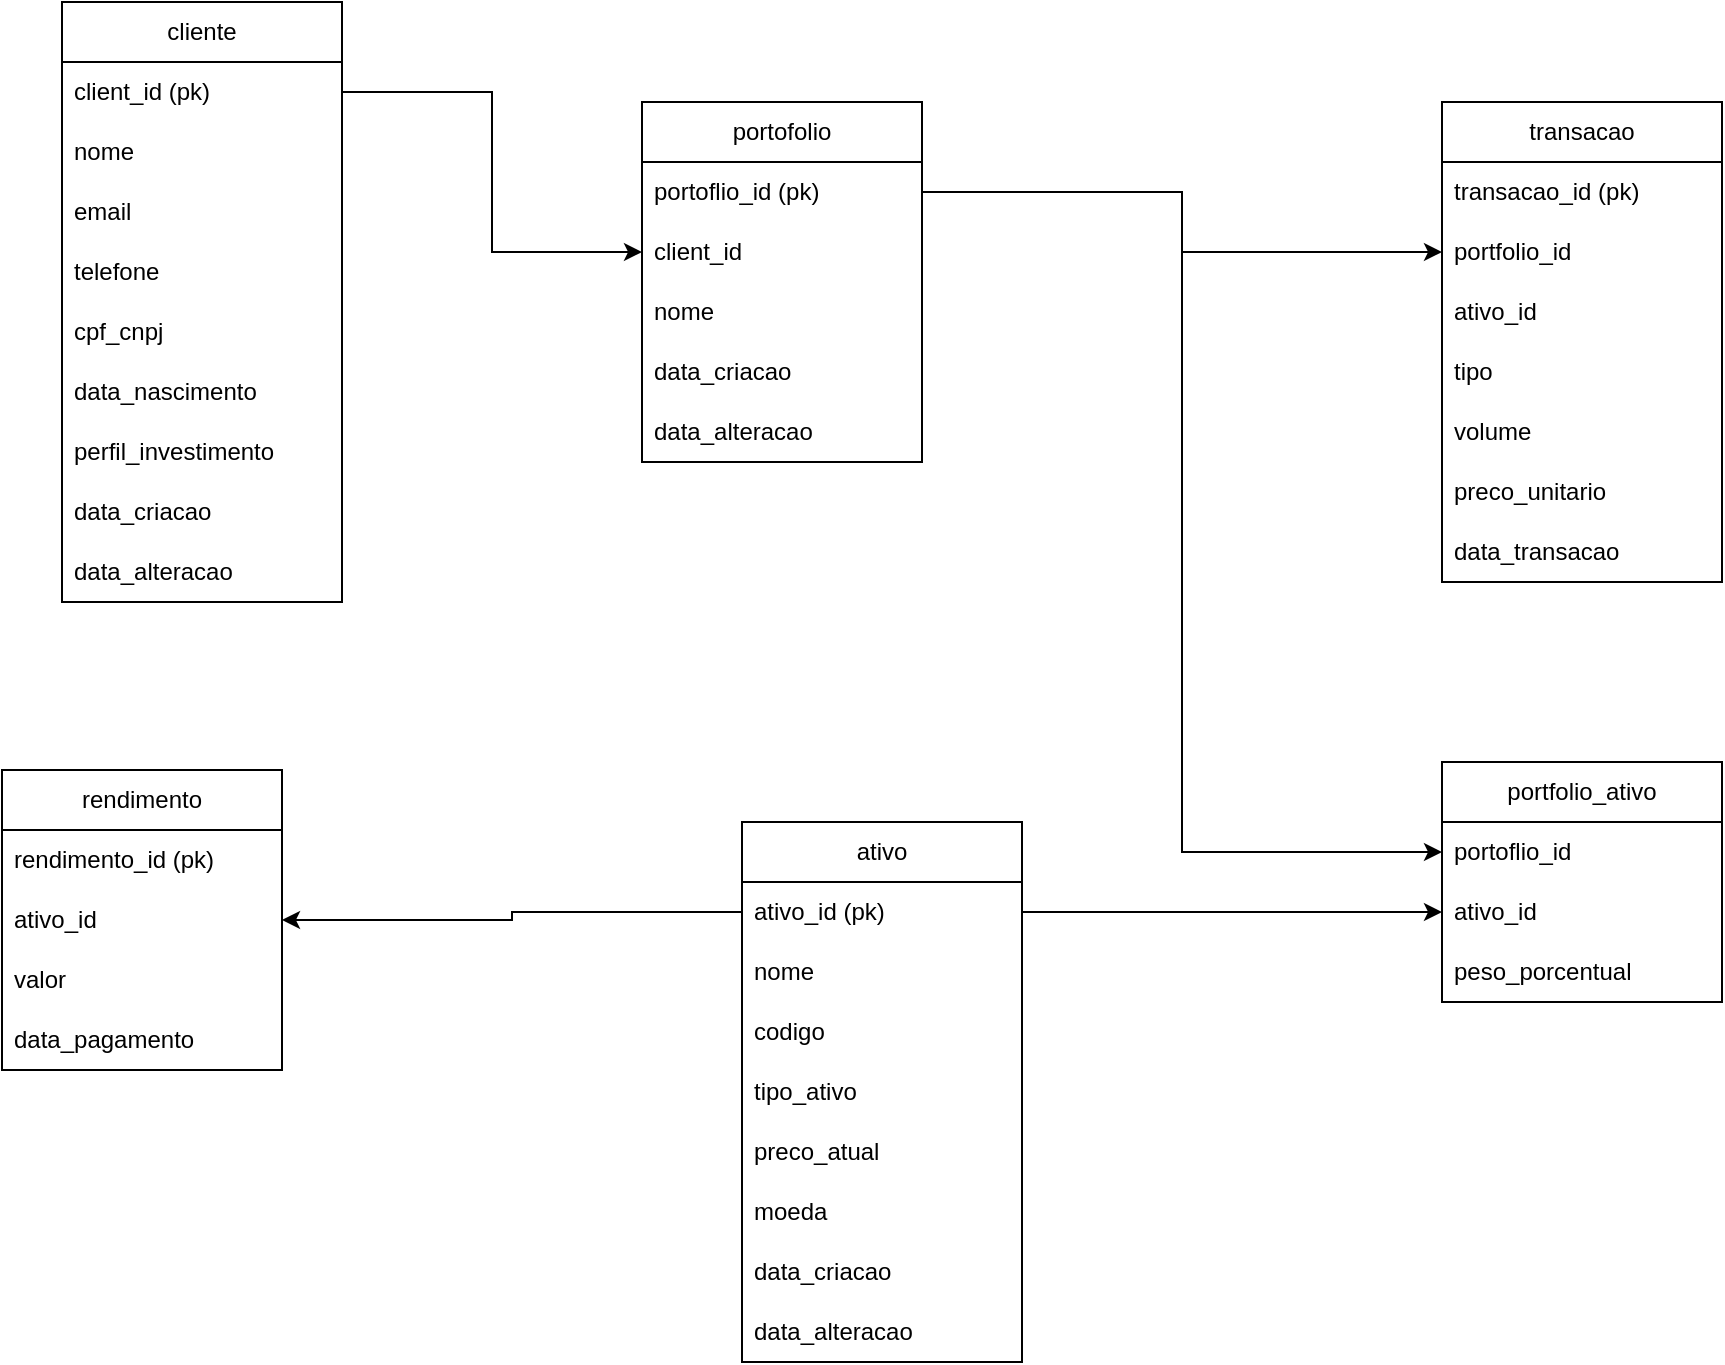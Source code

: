 <mxfile version="28.0.6" pages="4">
  <diagram name="Cenario 2" id="uk4uiT_LzMpk_ARk5PiJ">
    <mxGraphModel dx="2037" dy="1110" grid="1" gridSize="10" guides="1" tooltips="1" connect="1" arrows="1" fold="1" page="1" pageScale="1" pageWidth="1169" pageHeight="827" math="0" shadow="0">
      <root>
        <mxCell id="CbLyd1rWi4z5yvEcUxCL-0" />
        <mxCell id="CbLyd1rWi4z5yvEcUxCL-1" parent="CbLyd1rWi4z5yvEcUxCL-0" />
        <mxCell id="R6aP7fGyWdEv9-0RN7Mx-10" value="cliente" style="swimlane;fontStyle=0;childLayout=stackLayout;horizontal=1;startSize=30;horizontalStack=0;resizeParent=1;resizeParentMax=0;resizeLast=0;collapsible=1;marginBottom=0;whiteSpace=wrap;html=1;" parent="CbLyd1rWi4z5yvEcUxCL-1" vertex="1">
          <mxGeometry x="80" y="30" width="140" height="300" as="geometry">
            <mxRectangle x="170" y="230" width="90" height="30" as="alternateBounds" />
          </mxGeometry>
        </mxCell>
        <mxCell id="R6aP7fGyWdEv9-0RN7Mx-11" value="client_id (pk)" style="text;strokeColor=none;fillColor=none;align=left;verticalAlign=middle;spacingLeft=4;spacingRight=4;overflow=hidden;points=[[0,0.5],[1,0.5]];portConstraint=eastwest;rotatable=0;whiteSpace=wrap;html=1;" parent="R6aP7fGyWdEv9-0RN7Mx-10" vertex="1">
          <mxGeometry y="30" width="140" height="30" as="geometry" />
        </mxCell>
        <mxCell id="R6aP7fGyWdEv9-0RN7Mx-12" value="nome" style="text;strokeColor=none;fillColor=none;align=left;verticalAlign=middle;spacingLeft=4;spacingRight=4;overflow=hidden;points=[[0,0.5],[1,0.5]];portConstraint=eastwest;rotatable=0;whiteSpace=wrap;html=1;" parent="R6aP7fGyWdEv9-0RN7Mx-10" vertex="1">
          <mxGeometry y="60" width="140" height="30" as="geometry" />
        </mxCell>
        <mxCell id="R6aP7fGyWdEv9-0RN7Mx-16" value="email" style="text;strokeColor=none;fillColor=none;align=left;verticalAlign=middle;spacingLeft=4;spacingRight=4;overflow=hidden;points=[[0,0.5],[1,0.5]];portConstraint=eastwest;rotatable=0;whiteSpace=wrap;html=1;" parent="R6aP7fGyWdEv9-0RN7Mx-10" vertex="1">
          <mxGeometry y="90" width="140" height="30" as="geometry" />
        </mxCell>
        <mxCell id="R6aP7fGyWdEv9-0RN7Mx-17" value="telefone" style="text;strokeColor=none;fillColor=none;align=left;verticalAlign=middle;spacingLeft=4;spacingRight=4;overflow=hidden;points=[[0,0.5],[1,0.5]];portConstraint=eastwest;rotatable=0;whiteSpace=wrap;html=1;" parent="R6aP7fGyWdEv9-0RN7Mx-10" vertex="1">
          <mxGeometry y="120" width="140" height="30" as="geometry" />
        </mxCell>
        <mxCell id="R6aP7fGyWdEv9-0RN7Mx-58" value="cpf_cnpj" style="text;strokeColor=none;fillColor=none;align=left;verticalAlign=middle;spacingLeft=4;spacingRight=4;overflow=hidden;points=[[0,0.5],[1,0.5]];portConstraint=eastwest;rotatable=0;whiteSpace=wrap;html=1;" parent="R6aP7fGyWdEv9-0RN7Mx-10" vertex="1">
          <mxGeometry y="150" width="140" height="30" as="geometry" />
        </mxCell>
        <mxCell id="Xie5Np_hgtSFlqNsRouF-0" value="data_nascimento" style="text;strokeColor=none;fillColor=none;align=left;verticalAlign=middle;spacingLeft=4;spacingRight=4;overflow=hidden;points=[[0,0.5],[1,0.5]];portConstraint=eastwest;rotatable=0;whiteSpace=wrap;html=1;" vertex="1" parent="R6aP7fGyWdEv9-0RN7Mx-10">
          <mxGeometry y="180" width="140" height="30" as="geometry" />
        </mxCell>
        <mxCell id="Xie5Np_hgtSFlqNsRouF-1" value="perfil_investimento" style="text;strokeColor=none;fillColor=none;align=left;verticalAlign=middle;spacingLeft=4;spacingRight=4;overflow=hidden;points=[[0,0.5],[1,0.5]];portConstraint=eastwest;rotatable=0;whiteSpace=wrap;html=1;" vertex="1" parent="R6aP7fGyWdEv9-0RN7Mx-10">
          <mxGeometry y="210" width="140" height="30" as="geometry" />
        </mxCell>
        <mxCell id="R6aP7fGyWdEv9-0RN7Mx-13" value="data_criacao" style="text;strokeColor=none;fillColor=none;align=left;verticalAlign=middle;spacingLeft=4;spacingRight=4;overflow=hidden;points=[[0,0.5],[1,0.5]];portConstraint=eastwest;rotatable=0;whiteSpace=wrap;html=1;" parent="R6aP7fGyWdEv9-0RN7Mx-10" vertex="1">
          <mxGeometry y="240" width="140" height="30" as="geometry" />
        </mxCell>
        <mxCell id="R6aP7fGyWdEv9-0RN7Mx-59" value="data_alteracao" style="text;strokeColor=none;fillColor=none;align=left;verticalAlign=middle;spacingLeft=4;spacingRight=4;overflow=hidden;points=[[0,0.5],[1,0.5]];portConstraint=eastwest;rotatable=0;whiteSpace=wrap;html=1;" parent="R6aP7fGyWdEv9-0RN7Mx-10" vertex="1">
          <mxGeometry y="270" width="140" height="30" as="geometry" />
        </mxCell>
        <mxCell id="R6aP7fGyWdEv9-0RN7Mx-27" value="ativo" style="swimlane;fontStyle=0;childLayout=stackLayout;horizontal=1;startSize=30;horizontalStack=0;resizeParent=1;resizeParentMax=0;resizeLast=0;collapsible=1;marginBottom=0;whiteSpace=wrap;html=1;" parent="CbLyd1rWi4z5yvEcUxCL-1" vertex="1">
          <mxGeometry x="420" y="440" width="140" height="270" as="geometry">
            <mxRectangle x="170" y="230" width="90" height="30" as="alternateBounds" />
          </mxGeometry>
        </mxCell>
        <mxCell id="R6aP7fGyWdEv9-0RN7Mx-28" value="ativo_id (pk)" style="text;strokeColor=none;fillColor=none;align=left;verticalAlign=middle;spacingLeft=4;spacingRight=4;overflow=hidden;points=[[0,0.5],[1,0.5]];portConstraint=eastwest;rotatable=0;whiteSpace=wrap;html=1;" parent="R6aP7fGyWdEv9-0RN7Mx-27" vertex="1">
          <mxGeometry y="30" width="140" height="30" as="geometry" />
        </mxCell>
        <mxCell id="R6aP7fGyWdEv9-0RN7Mx-29" value="nome" style="text;strokeColor=none;fillColor=none;align=left;verticalAlign=middle;spacingLeft=4;spacingRight=4;overflow=hidden;points=[[0,0.5],[1,0.5]];portConstraint=eastwest;rotatable=0;whiteSpace=wrap;html=1;" parent="R6aP7fGyWdEv9-0RN7Mx-27" vertex="1">
          <mxGeometry y="60" width="140" height="30" as="geometry" />
        </mxCell>
        <mxCell id="Xie5Np_hgtSFlqNsRouF-2" value="codigo" style="text;strokeColor=none;fillColor=none;align=left;verticalAlign=middle;spacingLeft=4;spacingRight=4;overflow=hidden;points=[[0,0.5],[1,0.5]];portConstraint=eastwest;rotatable=0;whiteSpace=wrap;html=1;" vertex="1" parent="R6aP7fGyWdEv9-0RN7Mx-27">
          <mxGeometry y="90" width="140" height="30" as="geometry" />
        </mxCell>
        <mxCell id="R6aP7fGyWdEv9-0RN7Mx-30" value="tipo_ativo" style="text;strokeColor=none;fillColor=none;align=left;verticalAlign=middle;spacingLeft=4;spacingRight=4;overflow=hidden;points=[[0,0.5],[1,0.5]];portConstraint=eastwest;rotatable=0;whiteSpace=wrap;html=1;" parent="R6aP7fGyWdEv9-0RN7Mx-27" vertex="1">
          <mxGeometry y="120" width="140" height="30" as="geometry" />
        </mxCell>
        <mxCell id="R6aP7fGyWdEv9-0RN7Mx-31" value="preco_atual" style="text;strokeColor=none;fillColor=none;align=left;verticalAlign=middle;spacingLeft=4;spacingRight=4;overflow=hidden;points=[[0,0.5],[1,0.5]];portConstraint=eastwest;rotatable=0;whiteSpace=wrap;html=1;" parent="R6aP7fGyWdEv9-0RN7Mx-27" vertex="1">
          <mxGeometry y="150" width="140" height="30" as="geometry" />
        </mxCell>
        <mxCell id="Xie5Np_hgtSFlqNsRouF-3" value="moeda" style="text;strokeColor=none;fillColor=none;align=left;verticalAlign=middle;spacingLeft=4;spacingRight=4;overflow=hidden;points=[[0,0.5],[1,0.5]];portConstraint=eastwest;rotatable=0;whiteSpace=wrap;html=1;" vertex="1" parent="R6aP7fGyWdEv9-0RN7Mx-27">
          <mxGeometry y="180" width="140" height="30" as="geometry" />
        </mxCell>
        <mxCell id="R6aP7fGyWdEv9-0RN7Mx-60" value="data_criacao" style="text;strokeColor=none;fillColor=none;align=left;verticalAlign=middle;spacingLeft=4;spacingRight=4;overflow=hidden;points=[[0,0.5],[1,0.5]];portConstraint=eastwest;rotatable=0;whiteSpace=wrap;html=1;" parent="R6aP7fGyWdEv9-0RN7Mx-27" vertex="1">
          <mxGeometry y="210" width="140" height="30" as="geometry" />
        </mxCell>
        <mxCell id="R6aP7fGyWdEv9-0RN7Mx-61" value="data_alteracao" style="text;strokeColor=none;fillColor=none;align=left;verticalAlign=middle;spacingLeft=4;spacingRight=4;overflow=hidden;points=[[0,0.5],[1,0.5]];portConstraint=eastwest;rotatable=0;whiteSpace=wrap;html=1;" parent="R6aP7fGyWdEv9-0RN7Mx-27" vertex="1">
          <mxGeometry y="240" width="140" height="30" as="geometry" />
        </mxCell>
        <mxCell id="R6aP7fGyWdEv9-0RN7Mx-45" value="rendimento" style="swimlane;fontStyle=0;childLayout=stackLayout;horizontal=1;startSize=30;horizontalStack=0;resizeParent=1;resizeParentMax=0;resizeLast=0;collapsible=1;marginBottom=0;whiteSpace=wrap;html=1;" parent="CbLyd1rWi4z5yvEcUxCL-1" vertex="1">
          <mxGeometry x="50" y="414" width="140" height="150" as="geometry">
            <mxRectangle x="170" y="230" width="90" height="30" as="alternateBounds" />
          </mxGeometry>
        </mxCell>
        <mxCell id="R6aP7fGyWdEv9-0RN7Mx-46" value="rendimento_id (pk)" style="text;strokeColor=none;fillColor=none;align=left;verticalAlign=middle;spacingLeft=4;spacingRight=4;overflow=hidden;points=[[0,0.5],[1,0.5]];portConstraint=eastwest;rotatable=0;whiteSpace=wrap;html=1;" parent="R6aP7fGyWdEv9-0RN7Mx-45" vertex="1">
          <mxGeometry y="30" width="140" height="30" as="geometry" />
        </mxCell>
        <mxCell id="R6aP7fGyWdEv9-0RN7Mx-47" value="ativo_id" style="text;strokeColor=none;fillColor=none;align=left;verticalAlign=middle;spacingLeft=4;spacingRight=4;overflow=hidden;points=[[0,0.5],[1,0.5]];portConstraint=eastwest;rotatable=0;whiteSpace=wrap;html=1;" parent="R6aP7fGyWdEv9-0RN7Mx-45" vertex="1">
          <mxGeometry y="60" width="140" height="30" as="geometry" />
        </mxCell>
        <mxCell id="R6aP7fGyWdEv9-0RN7Mx-48" value="valor" style="text;strokeColor=none;fillColor=none;align=left;verticalAlign=middle;spacingLeft=4;spacingRight=4;overflow=hidden;points=[[0,0.5],[1,0.5]];portConstraint=eastwest;rotatable=0;whiteSpace=wrap;html=1;" parent="R6aP7fGyWdEv9-0RN7Mx-45" vertex="1">
          <mxGeometry y="90" width="140" height="30" as="geometry" />
        </mxCell>
        <mxCell id="R6aP7fGyWdEv9-0RN7Mx-65" value="data_pagamento" style="text;strokeColor=none;fillColor=none;align=left;verticalAlign=middle;spacingLeft=4;spacingRight=4;overflow=hidden;points=[[0,0.5],[1,0.5]];portConstraint=eastwest;rotatable=0;whiteSpace=wrap;html=1;" parent="R6aP7fGyWdEv9-0RN7Mx-45" vertex="1">
          <mxGeometry y="120" width="140" height="30" as="geometry" />
        </mxCell>
        <mxCell id="R6aP7fGyWdEv9-0RN7Mx-66" value="portofolio" style="swimlane;fontStyle=0;childLayout=stackLayout;horizontal=1;startSize=30;horizontalStack=0;resizeParent=1;resizeParentMax=0;resizeLast=0;collapsible=1;marginBottom=0;whiteSpace=wrap;html=1;" parent="CbLyd1rWi4z5yvEcUxCL-1" vertex="1">
          <mxGeometry x="370" y="80" width="140" height="180" as="geometry">
            <mxRectangle x="170" y="230" width="90" height="30" as="alternateBounds" />
          </mxGeometry>
        </mxCell>
        <mxCell id="R6aP7fGyWdEv9-0RN7Mx-67" value="portoflio_id (pk)" style="text;strokeColor=none;fillColor=none;align=left;verticalAlign=middle;spacingLeft=4;spacingRight=4;overflow=hidden;points=[[0,0.5],[1,0.5]];portConstraint=eastwest;rotatable=0;whiteSpace=wrap;html=1;" parent="R6aP7fGyWdEv9-0RN7Mx-66" vertex="1">
          <mxGeometry y="30" width="140" height="30" as="geometry" />
        </mxCell>
        <mxCell id="R6aP7fGyWdEv9-0RN7Mx-68" value="client_id" style="text;strokeColor=none;fillColor=none;align=left;verticalAlign=middle;spacingLeft=4;spacingRight=4;overflow=hidden;points=[[0,0.5],[1,0.5]];portConstraint=eastwest;rotatable=0;whiteSpace=wrap;html=1;" parent="R6aP7fGyWdEv9-0RN7Mx-66" vertex="1">
          <mxGeometry y="60" width="140" height="30" as="geometry" />
        </mxCell>
        <mxCell id="R6aP7fGyWdEv9-0RN7Mx-69" value="nome" style="text;strokeColor=none;fillColor=none;align=left;verticalAlign=middle;spacingLeft=4;spacingRight=4;overflow=hidden;points=[[0,0.5],[1,0.5]];portConstraint=eastwest;rotatable=0;whiteSpace=wrap;html=1;" parent="R6aP7fGyWdEv9-0RN7Mx-66" vertex="1">
          <mxGeometry y="90" width="140" height="30" as="geometry" />
        </mxCell>
        <mxCell id="R6aP7fGyWdEv9-0RN7Mx-71" value="data_criacao" style="text;strokeColor=none;fillColor=none;align=left;verticalAlign=middle;spacingLeft=4;spacingRight=4;overflow=hidden;points=[[0,0.5],[1,0.5]];portConstraint=eastwest;rotatable=0;whiteSpace=wrap;html=1;" parent="R6aP7fGyWdEv9-0RN7Mx-66" vertex="1">
          <mxGeometry y="120" width="140" height="30" as="geometry" />
        </mxCell>
        <mxCell id="Xie5Np_hgtSFlqNsRouF-4" value="data_alteracao" style="text;strokeColor=none;fillColor=none;align=left;verticalAlign=middle;spacingLeft=4;spacingRight=4;overflow=hidden;points=[[0,0.5],[1,0.5]];portConstraint=eastwest;rotatable=0;whiteSpace=wrap;html=1;" vertex="1" parent="R6aP7fGyWdEv9-0RN7Mx-66">
          <mxGeometry y="150" width="140" height="30" as="geometry" />
        </mxCell>
        <mxCell id="Xie5Np_hgtSFlqNsRouF-5" style="edgeStyle=orthogonalEdgeStyle;rounded=0;orthogonalLoop=1;jettySize=auto;html=1;entryX=0;entryY=0.5;entryDx=0;entryDy=0;" edge="1" parent="CbLyd1rWi4z5yvEcUxCL-1" source="R6aP7fGyWdEv9-0RN7Mx-11" target="R6aP7fGyWdEv9-0RN7Mx-68">
          <mxGeometry relative="1" as="geometry" />
        </mxCell>
        <mxCell id="Xie5Np_hgtSFlqNsRouF-8" value="transacao" style="swimlane;fontStyle=0;childLayout=stackLayout;horizontal=1;startSize=30;horizontalStack=0;resizeParent=1;resizeParentMax=0;resizeLast=0;collapsible=1;marginBottom=0;whiteSpace=wrap;html=1;" vertex="1" parent="CbLyd1rWi4z5yvEcUxCL-1">
          <mxGeometry x="770" y="80" width="140" height="240" as="geometry">
            <mxRectangle x="170" y="230" width="90" height="30" as="alternateBounds" />
          </mxGeometry>
        </mxCell>
        <mxCell id="Xie5Np_hgtSFlqNsRouF-9" value="transacao_id (pk)" style="text;strokeColor=none;fillColor=none;align=left;verticalAlign=middle;spacingLeft=4;spacingRight=4;overflow=hidden;points=[[0,0.5],[1,0.5]];portConstraint=eastwest;rotatable=0;whiteSpace=wrap;html=1;" vertex="1" parent="Xie5Np_hgtSFlqNsRouF-8">
          <mxGeometry y="30" width="140" height="30" as="geometry" />
        </mxCell>
        <mxCell id="Xie5Np_hgtSFlqNsRouF-10" value="portfolio_id" style="text;strokeColor=none;fillColor=none;align=left;verticalAlign=middle;spacingLeft=4;spacingRight=4;overflow=hidden;points=[[0,0.5],[1,0.5]];portConstraint=eastwest;rotatable=0;whiteSpace=wrap;html=1;" vertex="1" parent="Xie5Np_hgtSFlqNsRouF-8">
          <mxGeometry y="60" width="140" height="30" as="geometry" />
        </mxCell>
        <mxCell id="Xie5Np_hgtSFlqNsRouF-11" value="ativo_id" style="text;strokeColor=none;fillColor=none;align=left;verticalAlign=middle;spacingLeft=4;spacingRight=4;overflow=hidden;points=[[0,0.5],[1,0.5]];portConstraint=eastwest;rotatable=0;whiteSpace=wrap;html=1;" vertex="1" parent="Xie5Np_hgtSFlqNsRouF-8">
          <mxGeometry y="90" width="140" height="30" as="geometry" />
        </mxCell>
        <mxCell id="Xie5Np_hgtSFlqNsRouF-16" value="tipo" style="text;strokeColor=none;fillColor=none;align=left;verticalAlign=middle;spacingLeft=4;spacingRight=4;overflow=hidden;points=[[0,0.5],[1,0.5]];portConstraint=eastwest;rotatable=0;whiteSpace=wrap;html=1;" vertex="1" parent="Xie5Np_hgtSFlqNsRouF-8">
          <mxGeometry y="120" width="140" height="30" as="geometry" />
        </mxCell>
        <mxCell id="Xie5Np_hgtSFlqNsRouF-17" value="volume" style="text;strokeColor=none;fillColor=none;align=left;verticalAlign=middle;spacingLeft=4;spacingRight=4;overflow=hidden;points=[[0,0.5],[1,0.5]];portConstraint=eastwest;rotatable=0;whiteSpace=wrap;html=1;" vertex="1" parent="Xie5Np_hgtSFlqNsRouF-8">
          <mxGeometry y="150" width="140" height="30" as="geometry" />
        </mxCell>
        <mxCell id="Xie5Np_hgtSFlqNsRouF-12" value="preco_unitario" style="text;strokeColor=none;fillColor=none;align=left;verticalAlign=middle;spacingLeft=4;spacingRight=4;overflow=hidden;points=[[0,0.5],[1,0.5]];portConstraint=eastwest;rotatable=0;whiteSpace=wrap;html=1;" vertex="1" parent="Xie5Np_hgtSFlqNsRouF-8">
          <mxGeometry y="180" width="140" height="30" as="geometry" />
        </mxCell>
        <mxCell id="Xie5Np_hgtSFlqNsRouF-18" value="data_transacao" style="text;strokeColor=none;fillColor=none;align=left;verticalAlign=middle;spacingLeft=4;spacingRight=4;overflow=hidden;points=[[0,0.5],[1,0.5]];portConstraint=eastwest;rotatable=0;whiteSpace=wrap;html=1;" vertex="1" parent="Xie5Np_hgtSFlqNsRouF-8">
          <mxGeometry y="210" width="140" height="30" as="geometry" />
        </mxCell>
        <mxCell id="Xie5Np_hgtSFlqNsRouF-15" style="edgeStyle=orthogonalEdgeStyle;rounded=0;orthogonalLoop=1;jettySize=auto;html=1;entryX=1;entryY=0.5;entryDx=0;entryDy=0;" edge="1" parent="CbLyd1rWi4z5yvEcUxCL-1" source="R6aP7fGyWdEv9-0RN7Mx-28" target="R6aP7fGyWdEv9-0RN7Mx-47">
          <mxGeometry relative="1" as="geometry" />
        </mxCell>
        <mxCell id="Xie5Np_hgtSFlqNsRouF-19" value="portfolio_ativo" style="swimlane;fontStyle=0;childLayout=stackLayout;horizontal=1;startSize=30;horizontalStack=0;resizeParent=1;resizeParentMax=0;resizeLast=0;collapsible=1;marginBottom=0;whiteSpace=wrap;html=1;" vertex="1" parent="CbLyd1rWi4z5yvEcUxCL-1">
          <mxGeometry x="770" y="410" width="140" height="120" as="geometry">
            <mxRectangle x="170" y="230" width="90" height="30" as="alternateBounds" />
          </mxGeometry>
        </mxCell>
        <mxCell id="Xie5Np_hgtSFlqNsRouF-20" value="portoflio_id" style="text;strokeColor=none;fillColor=none;align=left;verticalAlign=middle;spacingLeft=4;spacingRight=4;overflow=hidden;points=[[0,0.5],[1,0.5]];portConstraint=eastwest;rotatable=0;whiteSpace=wrap;html=1;" vertex="1" parent="Xie5Np_hgtSFlqNsRouF-19">
          <mxGeometry y="30" width="140" height="30" as="geometry" />
        </mxCell>
        <mxCell id="Xie5Np_hgtSFlqNsRouF-21" value="ativo_id" style="text;strokeColor=none;fillColor=none;align=left;verticalAlign=middle;spacingLeft=4;spacingRight=4;overflow=hidden;points=[[0,0.5],[1,0.5]];portConstraint=eastwest;rotatable=0;whiteSpace=wrap;html=1;" vertex="1" parent="Xie5Np_hgtSFlqNsRouF-19">
          <mxGeometry y="60" width="140" height="30" as="geometry" />
        </mxCell>
        <mxCell id="Xie5Np_hgtSFlqNsRouF-22" value="peso_porcentual" style="text;strokeColor=none;fillColor=none;align=left;verticalAlign=middle;spacingLeft=4;spacingRight=4;overflow=hidden;points=[[0,0.5],[1,0.5]];portConstraint=eastwest;rotatable=0;whiteSpace=wrap;html=1;" vertex="1" parent="Xie5Np_hgtSFlqNsRouF-19">
          <mxGeometry y="90" width="140" height="30" as="geometry" />
        </mxCell>
        <mxCell id="Xie5Np_hgtSFlqNsRouF-25" style="edgeStyle=orthogonalEdgeStyle;rounded=0;orthogonalLoop=1;jettySize=auto;html=1;" edge="1" parent="CbLyd1rWi4z5yvEcUxCL-1" source="R6aP7fGyWdEv9-0RN7Mx-67" target="Xie5Np_hgtSFlqNsRouF-10">
          <mxGeometry relative="1" as="geometry" />
        </mxCell>
        <mxCell id="Xie5Np_hgtSFlqNsRouF-26" style="edgeStyle=orthogonalEdgeStyle;rounded=0;orthogonalLoop=1;jettySize=auto;html=1;entryX=0;entryY=0.5;entryDx=0;entryDy=0;" edge="1" parent="CbLyd1rWi4z5yvEcUxCL-1" source="R6aP7fGyWdEv9-0RN7Mx-67" target="Xie5Np_hgtSFlqNsRouF-20">
          <mxGeometry relative="1" as="geometry" />
        </mxCell>
        <mxCell id="Xie5Np_hgtSFlqNsRouF-28" style="edgeStyle=orthogonalEdgeStyle;rounded=0;orthogonalLoop=1;jettySize=auto;html=1;entryX=0;entryY=0.5;entryDx=0;entryDy=0;" edge="1" parent="CbLyd1rWi4z5yvEcUxCL-1" source="R6aP7fGyWdEv9-0RN7Mx-28" target="Xie5Np_hgtSFlqNsRouF-21">
          <mxGeometry relative="1" as="geometry" />
        </mxCell>
      </root>
    </mxGraphModel>
  </diagram>
  <diagram name="Cenario 3" id="fU1dMyKlU-1e834-uAyG">
    <mxGraphModel dx="1426" dy="777" grid="1" gridSize="10" guides="1" tooltips="1" connect="1" arrows="1" fold="1" page="1" pageScale="1" pageWidth="1169" pageHeight="827" math="0" shadow="0">
      <root>
        <mxCell id="sUtl3VvWh84pC0xw89lq-0" />
        <mxCell id="sUtl3VvWh84pC0xw89lq-1" parent="sUtl3VvWh84pC0xw89lq-0" />
        <mxCell id="sUtl3VvWh84pC0xw89lq-2" value="dim_produtos" style="swimlane;fontStyle=0;childLayout=stackLayout;horizontal=1;startSize=30;horizontalStack=0;resizeParent=1;resizeParentMax=0;resizeLast=0;collapsible=1;marginBottom=0;whiteSpace=wrap;html=1;" vertex="1" parent="sUtl3VvWh84pC0xw89lq-1">
          <mxGeometry x="80" y="30" width="140" height="240" as="geometry">
            <mxRectangle x="170" y="230" width="90" height="30" as="alternateBounds" />
          </mxGeometry>
        </mxCell>
        <mxCell id="sUtl3VvWh84pC0xw89lq-3" value="id_produto (pk)" style="text;strokeColor=none;fillColor=none;align=left;verticalAlign=middle;spacingLeft=4;spacingRight=4;overflow=hidden;points=[[0,0.5],[1,0.5]];portConstraint=eastwest;rotatable=0;whiteSpace=wrap;html=1;" vertex="1" parent="sUtl3VvWh84pC0xw89lq-2">
          <mxGeometry y="30" width="140" height="30" as="geometry" />
        </mxCell>
        <mxCell id="sUtl3VvWh84pC0xw89lq-4" value="nome" style="text;strokeColor=none;fillColor=none;align=left;verticalAlign=middle;spacingLeft=4;spacingRight=4;overflow=hidden;points=[[0,0.5],[1,0.5]];portConstraint=eastwest;rotatable=0;whiteSpace=wrap;html=1;" vertex="1" parent="sUtl3VvWh84pC0xw89lq-2">
          <mxGeometry y="60" width="140" height="30" as="geometry" />
        </mxCell>
        <mxCell id="sUtl3VvWh84pC0xw89lq-5" value="categoria" style="text;strokeColor=none;fillColor=none;align=left;verticalAlign=middle;spacingLeft=4;spacingRight=4;overflow=hidden;points=[[0,0.5],[1,0.5]];portConstraint=eastwest;rotatable=0;whiteSpace=wrap;html=1;" vertex="1" parent="sUtl3VvWh84pC0xw89lq-2">
          <mxGeometry y="90" width="140" height="30" as="geometry" />
        </mxCell>
        <mxCell id="sUtl3VvWh84pC0xw89lq-6" value="preco_unitario" style="text;strokeColor=none;fillColor=none;align=left;verticalAlign=middle;spacingLeft=4;spacingRight=4;overflow=hidden;points=[[0,0.5],[1,0.5]];portConstraint=eastwest;rotatable=0;whiteSpace=wrap;html=1;" vertex="1" parent="sUtl3VvWh84pC0xw89lq-2">
          <mxGeometry y="120" width="140" height="30" as="geometry" />
        </mxCell>
        <mxCell id="sUtl3VvWh84pC0xw89lq-7" value="estoque" style="text;strokeColor=none;fillColor=none;align=left;verticalAlign=middle;spacingLeft=4;spacingRight=4;overflow=hidden;points=[[0,0.5],[1,0.5]];portConstraint=eastwest;rotatable=0;whiteSpace=wrap;html=1;" vertex="1" parent="sUtl3VvWh84pC0xw89lq-2">
          <mxGeometry y="150" width="140" height="30" as="geometry" />
        </mxCell>
        <mxCell id="sUtl3VvWh84pC0xw89lq-8" value="data_criacao" style="text;strokeColor=none;fillColor=none;align=left;verticalAlign=middle;spacingLeft=4;spacingRight=4;overflow=hidden;points=[[0,0.5],[1,0.5]];portConstraint=eastwest;rotatable=0;whiteSpace=wrap;html=1;" vertex="1" parent="sUtl3VvWh84pC0xw89lq-2">
          <mxGeometry y="180" width="140" height="30" as="geometry" />
        </mxCell>
        <mxCell id="sUtl3VvWh84pC0xw89lq-9" value="data_alteracao" style="text;strokeColor=none;fillColor=none;align=left;verticalAlign=middle;spacingLeft=4;spacingRight=4;overflow=hidden;points=[[0,0.5],[1,0.5]];portConstraint=eastwest;rotatable=0;whiteSpace=wrap;html=1;" vertex="1" parent="sUtl3VvWh84pC0xw89lq-2">
          <mxGeometry y="210" width="140" height="30" as="geometry" />
        </mxCell>
        <mxCell id="sUtl3VvWh84pC0xw89lq-10" value="fact_vendas" style="swimlane;fontStyle=0;childLayout=stackLayout;horizontal=1;startSize=30;horizontalStack=0;resizeParent=1;resizeParentMax=0;resizeLast=0;collapsible=1;marginBottom=0;whiteSpace=wrap;html=1;" vertex="1" parent="sUtl3VvWh84pC0xw89lq-1">
          <mxGeometry x="470" y="110" width="140" height="270" as="geometry">
            <mxRectangle x="170" y="230" width="90" height="30" as="alternateBounds" />
          </mxGeometry>
        </mxCell>
        <mxCell id="sUtl3VvWh84pC0xw89lq-11" value="id_venda (pk)" style="text;strokeColor=none;fillColor=none;align=left;verticalAlign=middle;spacingLeft=4;spacingRight=4;overflow=hidden;points=[[0,0.5],[1,0.5]];portConstraint=eastwest;rotatable=0;whiteSpace=wrap;html=1;" vertex="1" parent="sUtl3VvWh84pC0xw89lq-10">
          <mxGeometry y="30" width="140" height="30" as="geometry" />
        </mxCell>
        <mxCell id="sUtl3VvWh84pC0xw89lq-12" value="id_produto (fk)" style="text;strokeColor=none;fillColor=none;align=left;verticalAlign=middle;spacingLeft=4;spacingRight=4;overflow=hidden;points=[[0,0.5],[1,0.5]];portConstraint=eastwest;rotatable=0;whiteSpace=wrap;html=1;" vertex="1" parent="sUtl3VvWh84pC0xw89lq-10">
          <mxGeometry y="60" width="140" height="30" as="geometry" />
        </mxCell>
        <mxCell id="sUtl3VvWh84pC0xw89lq-13" value="id_cliente (fk)" style="text;strokeColor=none;fillColor=none;align=left;verticalAlign=middle;spacingLeft=4;spacingRight=4;overflow=hidden;points=[[0,0.5],[1,0.5]];portConstraint=eastwest;rotatable=0;whiteSpace=wrap;html=1;" vertex="1" parent="sUtl3VvWh84pC0xw89lq-10">
          <mxGeometry y="90" width="140" height="30" as="geometry" />
        </mxCell>
        <mxCell id="sUtl3VvWh84pC0xw89lq-14" value="id_funcionario (fk)" style="text;strokeColor=none;fillColor=none;align=left;verticalAlign=middle;spacingLeft=4;spacingRight=4;overflow=hidden;points=[[0,0.5],[1,0.5]];portConstraint=eastwest;rotatable=0;whiteSpace=wrap;html=1;" vertex="1" parent="sUtl3VvWh84pC0xw89lq-10">
          <mxGeometry y="120" width="140" height="30" as="geometry" />
        </mxCell>
        <mxCell id="sUtl3VvWh84pC0xw89lq-15" value="data_id (fk)" style="text;strokeColor=none;fillColor=none;align=left;verticalAlign=middle;spacingLeft=4;spacingRight=4;overflow=hidden;points=[[0,0.5],[1,0.5]];portConstraint=eastwest;rotatable=0;whiteSpace=wrap;html=1;" vertex="1" parent="sUtl3VvWh84pC0xw89lq-10">
          <mxGeometry y="150" width="140" height="30" as="geometry" />
        </mxCell>
        <mxCell id="sUtl3VvWh84pC0xw89lq-16" value="id_loja (fk)" style="text;strokeColor=none;fillColor=none;align=left;verticalAlign=middle;spacingLeft=4;spacingRight=4;overflow=hidden;points=[[0,0.5],[1,0.5]];portConstraint=eastwest;rotatable=0;whiteSpace=wrap;html=1;" vertex="1" parent="sUtl3VvWh84pC0xw89lq-10">
          <mxGeometry y="180" width="140" height="30" as="geometry" />
        </mxCell>
        <mxCell id="sUtl3VvWh84pC0xw89lq-17" value="quantidade" style="text;strokeColor=none;fillColor=none;align=left;verticalAlign=middle;spacingLeft=4;spacingRight=4;overflow=hidden;points=[[0,0.5],[1,0.5]];portConstraint=eastwest;rotatable=0;whiteSpace=wrap;html=1;" vertex="1" parent="sUtl3VvWh84pC0xw89lq-10">
          <mxGeometry y="210" width="140" height="30" as="geometry" />
        </mxCell>
        <mxCell id="sUtl3VvWh84pC0xw89lq-18" value="valor_total" style="text;strokeColor=none;fillColor=none;align=left;verticalAlign=middle;spacingLeft=4;spacingRight=4;overflow=hidden;points=[[0,0.5],[1,0.5]];portConstraint=eastwest;rotatable=0;whiteSpace=wrap;html=1;" vertex="1" parent="sUtl3VvWh84pC0xw89lq-10">
          <mxGeometry y="240" width="140" height="30" as="geometry" />
        </mxCell>
        <mxCell id="sUtl3VvWh84pC0xw89lq-19" value="dim_clientes" style="swimlane;fontStyle=0;childLayout=stackLayout;horizontal=1;startSize=30;horizontalStack=0;resizeParent=1;resizeParentMax=0;resizeLast=0;collapsible=1;marginBottom=0;whiteSpace=wrap;html=1;" vertex="1" parent="sUtl3VvWh84pC0xw89lq-1">
          <mxGeometry x="90" y="320" width="140" height="210" as="geometry">
            <mxRectangle x="170" y="230" width="90" height="30" as="alternateBounds" />
          </mxGeometry>
        </mxCell>
        <mxCell id="sUtl3VvWh84pC0xw89lq-20" value="id_cliente (pk)" style="text;strokeColor=none;fillColor=none;align=left;verticalAlign=middle;spacingLeft=4;spacingRight=4;overflow=hidden;points=[[0,0.5],[1,0.5]];portConstraint=eastwest;rotatable=0;whiteSpace=wrap;html=1;" vertex="1" parent="sUtl3VvWh84pC0xw89lq-19">
          <mxGeometry y="30" width="140" height="30" as="geometry" />
        </mxCell>
        <mxCell id="sUtl3VvWh84pC0xw89lq-21" value="nome" style="text;strokeColor=none;fillColor=none;align=left;verticalAlign=middle;spacingLeft=4;spacingRight=4;overflow=hidden;points=[[0,0.5],[1,0.5]];portConstraint=eastwest;rotatable=0;whiteSpace=wrap;html=1;" vertex="1" parent="sUtl3VvWh84pC0xw89lq-19">
          <mxGeometry y="60" width="140" height="30" as="geometry" />
        </mxCell>
        <mxCell id="sUtl3VvWh84pC0xw89lq-22" value="email" style="text;strokeColor=none;fillColor=none;align=left;verticalAlign=middle;spacingLeft=4;spacingRight=4;overflow=hidden;points=[[0,0.5],[1,0.5]];portConstraint=eastwest;rotatable=0;whiteSpace=wrap;html=1;" vertex="1" parent="sUtl3VvWh84pC0xw89lq-19">
          <mxGeometry y="90" width="140" height="30" as="geometry" />
        </mxCell>
        <mxCell id="sUtl3VvWh84pC0xw89lq-23" value="telefone" style="text;strokeColor=none;fillColor=none;align=left;verticalAlign=middle;spacingLeft=4;spacingRight=4;overflow=hidden;points=[[0,0.5],[1,0.5]];portConstraint=eastwest;rotatable=0;whiteSpace=wrap;html=1;" vertex="1" parent="sUtl3VvWh84pC0xw89lq-19">
          <mxGeometry y="120" width="140" height="30" as="geometry" />
        </mxCell>
        <mxCell id="sUtl3VvWh84pC0xw89lq-24" value="data_criacao" style="text;strokeColor=none;fillColor=none;align=left;verticalAlign=middle;spacingLeft=4;spacingRight=4;overflow=hidden;points=[[0,0.5],[1,0.5]];portConstraint=eastwest;rotatable=0;whiteSpace=wrap;html=1;" vertex="1" parent="sUtl3VvWh84pC0xw89lq-19">
          <mxGeometry y="150" width="140" height="30" as="geometry" />
        </mxCell>
        <mxCell id="sUtl3VvWh84pC0xw89lq-25" value="data_alteracao" style="text;strokeColor=none;fillColor=none;align=left;verticalAlign=middle;spacingLeft=4;spacingRight=4;overflow=hidden;points=[[0,0.5],[1,0.5]];portConstraint=eastwest;rotatable=0;whiteSpace=wrap;html=1;" vertex="1" parent="sUtl3VvWh84pC0xw89lq-19">
          <mxGeometry y="180" width="140" height="30" as="geometry" />
        </mxCell>
        <mxCell id="sUtl3VvWh84pC0xw89lq-26" value="dim_funcionarios" style="swimlane;fontStyle=0;childLayout=stackLayout;horizontal=1;startSize=30;horizontalStack=0;resizeParent=1;resizeParentMax=0;resizeLast=0;collapsible=1;marginBottom=0;whiteSpace=wrap;html=1;" vertex="1" parent="sUtl3VvWh84pC0xw89lq-1">
          <mxGeometry x="920" y="120" width="140" height="210" as="geometry">
            <mxRectangle x="170" y="230" width="90" height="30" as="alternateBounds" />
          </mxGeometry>
        </mxCell>
        <mxCell id="sUtl3VvWh84pC0xw89lq-27" value="id_funcionario (pk)" style="text;strokeColor=none;fillColor=none;align=left;verticalAlign=middle;spacingLeft=4;spacingRight=4;overflow=hidden;points=[[0,0.5],[1,0.5]];portConstraint=eastwest;rotatable=0;whiteSpace=wrap;html=1;" vertex="1" parent="sUtl3VvWh84pC0xw89lq-26">
          <mxGeometry y="30" width="140" height="30" as="geometry" />
        </mxCell>
        <mxCell id="sUtl3VvWh84pC0xw89lq-28" value="nome" style="text;strokeColor=none;fillColor=none;align=left;verticalAlign=middle;spacingLeft=4;spacingRight=4;overflow=hidden;points=[[0,0.5],[1,0.5]];portConstraint=eastwest;rotatable=0;whiteSpace=wrap;html=1;" vertex="1" parent="sUtl3VvWh84pC0xw89lq-26">
          <mxGeometry y="60" width="140" height="30" as="geometry" />
        </mxCell>
        <mxCell id="sUtl3VvWh84pC0xw89lq-29" value="cargo" style="text;strokeColor=none;fillColor=none;align=left;verticalAlign=middle;spacingLeft=4;spacingRight=4;overflow=hidden;points=[[0,0.5],[1,0.5]];portConstraint=eastwest;rotatable=0;whiteSpace=wrap;html=1;" vertex="1" parent="sUtl3VvWh84pC0xw89lq-26">
          <mxGeometry y="90" width="140" height="30" as="geometry" />
        </mxCell>
        <mxCell id="sUtl3VvWh84pC0xw89lq-30" value="id_loja (fk)" style="text;strokeColor=none;fillColor=none;align=left;verticalAlign=middle;spacingLeft=4;spacingRight=4;overflow=hidden;points=[[0,0.5],[1,0.5]];portConstraint=eastwest;rotatable=0;whiteSpace=wrap;html=1;" vertex="1" parent="sUtl3VvWh84pC0xw89lq-26">
          <mxGeometry y="120" width="140" height="30" as="geometry" />
        </mxCell>
        <mxCell id="sUtl3VvWh84pC0xw89lq-31" value="data_criacao" style="text;strokeColor=none;fillColor=none;align=left;verticalAlign=middle;spacingLeft=4;spacingRight=4;overflow=hidden;points=[[0,0.5],[1,0.5]];portConstraint=eastwest;rotatable=0;whiteSpace=wrap;html=1;" vertex="1" parent="sUtl3VvWh84pC0xw89lq-26">
          <mxGeometry y="150" width="140" height="30" as="geometry" />
        </mxCell>
        <mxCell id="sUtl3VvWh84pC0xw89lq-32" value="data_alteracao" style="text;strokeColor=none;fillColor=none;align=left;verticalAlign=middle;spacingLeft=4;spacingRight=4;overflow=hidden;points=[[0,0.5],[1,0.5]];portConstraint=eastwest;rotatable=0;whiteSpace=wrap;html=1;" vertex="1" parent="sUtl3VvWh84pC0xw89lq-26">
          <mxGeometry y="180" width="140" height="30" as="geometry" />
        </mxCell>
        <mxCell id="sUtl3VvWh84pC0xw89lq-33" value="dim_lojas" style="swimlane;fontStyle=0;childLayout=stackLayout;horizontal=1;startSize=30;horizontalStack=0;resizeParent=1;resizeParentMax=0;resizeLast=0;collapsible=1;marginBottom=0;whiteSpace=wrap;html=1;" vertex="1" parent="sUtl3VvWh84pC0xw89lq-1">
          <mxGeometry x="620" y="580" width="140" height="210" as="geometry">
            <mxRectangle x="170" y="230" width="90" height="30" as="alternateBounds" />
          </mxGeometry>
        </mxCell>
        <mxCell id="sUtl3VvWh84pC0xw89lq-34" value="id_loja (pk)" style="text;strokeColor=none;fillColor=none;align=left;verticalAlign=middle;spacingLeft=4;spacingRight=4;overflow=hidden;points=[[0,0.5],[1,0.5]];portConstraint=eastwest;rotatable=0;whiteSpace=wrap;html=1;" vertex="1" parent="sUtl3VvWh84pC0xw89lq-33">
          <mxGeometry y="30" width="140" height="30" as="geometry" />
        </mxCell>
        <mxCell id="sUtl3VvWh84pC0xw89lq-35" value="nome" style="text;strokeColor=none;fillColor=none;align=left;verticalAlign=middle;spacingLeft=4;spacingRight=4;overflow=hidden;points=[[0,0.5],[1,0.5]];portConstraint=eastwest;rotatable=0;whiteSpace=wrap;html=1;" vertex="1" parent="sUtl3VvWh84pC0xw89lq-33">
          <mxGeometry y="60" width="140" height="30" as="geometry" />
        </mxCell>
        <mxCell id="sUtl3VvWh84pC0xw89lq-36" value="localizacao" style="text;strokeColor=none;fillColor=none;align=left;verticalAlign=middle;spacingLeft=4;spacingRight=4;overflow=hidden;points=[[0,0.5],[1,0.5]];portConstraint=eastwest;rotatable=0;whiteSpace=wrap;html=1;" vertex="1" parent="sUtl3VvWh84pC0xw89lq-33">
          <mxGeometry y="90" width="140" height="30" as="geometry" />
        </mxCell>
        <mxCell id="sUtl3VvWh84pC0xw89lq-37" value="gerente" style="text;strokeColor=none;fillColor=none;align=left;verticalAlign=middle;spacingLeft=4;spacingRight=4;overflow=hidden;points=[[0,0.5],[1,0.5]];portConstraint=eastwest;rotatable=0;whiteSpace=wrap;html=1;" vertex="1" parent="sUtl3VvWh84pC0xw89lq-33">
          <mxGeometry y="120" width="140" height="30" as="geometry" />
        </mxCell>
        <mxCell id="sUtl3VvWh84pC0xw89lq-38" value="data_criacao" style="text;strokeColor=none;fillColor=none;align=left;verticalAlign=middle;spacingLeft=4;spacingRight=4;overflow=hidden;points=[[0,0.5],[1,0.5]];portConstraint=eastwest;rotatable=0;whiteSpace=wrap;html=1;" vertex="1" parent="sUtl3VvWh84pC0xw89lq-33">
          <mxGeometry y="150" width="140" height="30" as="geometry" />
        </mxCell>
        <mxCell id="sUtl3VvWh84pC0xw89lq-39" value="data_alteracao" style="text;strokeColor=none;fillColor=none;align=left;verticalAlign=middle;spacingLeft=4;spacingRight=4;overflow=hidden;points=[[0,0.5],[1,0.5]];portConstraint=eastwest;rotatable=0;whiteSpace=wrap;html=1;" vertex="1" parent="sUtl3VvWh84pC0xw89lq-33">
          <mxGeometry y="180" width="140" height="30" as="geometry" />
        </mxCell>
        <mxCell id="sUtl3VvWh84pC0xw89lq-40" style="edgeStyle=orthogonalEdgeStyle;rounded=0;orthogonalLoop=1;jettySize=auto;html=1;entryX=0;entryY=0.5;entryDx=0;entryDy=0;" edge="1" parent="sUtl3VvWh84pC0xw89lq-1" source="sUtl3VvWh84pC0xw89lq-14" target="sUtl3VvWh84pC0xw89lq-27">
          <mxGeometry relative="1" as="geometry" />
        </mxCell>
        <mxCell id="sUtl3VvWh84pC0xw89lq-41" style="edgeStyle=orthogonalEdgeStyle;rounded=0;orthogonalLoop=1;jettySize=auto;html=1;entryX=1;entryY=0.5;entryDx=0;entryDy=0;" edge="1" parent="sUtl3VvWh84pC0xw89lq-1" source="sUtl3VvWh84pC0xw89lq-16" target="sUtl3VvWh84pC0xw89lq-34">
          <mxGeometry relative="1" as="geometry" />
        </mxCell>
        <mxCell id="sUtl3VvWh84pC0xw89lq-42" style="edgeStyle=orthogonalEdgeStyle;rounded=0;orthogonalLoop=1;jettySize=auto;html=1;entryX=0;entryY=0.5;entryDx=0;entryDy=0;" edge="1" parent="sUtl3VvWh84pC0xw89lq-1" source="sUtl3VvWh84pC0xw89lq-34" target="sUtl3VvWh84pC0xw89lq-30">
          <mxGeometry relative="1" as="geometry" />
        </mxCell>
        <mxCell id="sUtl3VvWh84pC0xw89lq-43" style="edgeStyle=orthogonalEdgeStyle;rounded=0;orthogonalLoop=1;jettySize=auto;html=1;exitX=1;exitY=0.5;exitDx=0;exitDy=0;" edge="1" parent="sUtl3VvWh84pC0xw89lq-1" source="sUtl3VvWh84pC0xw89lq-45" target="sUtl3VvWh84pC0xw89lq-15">
          <mxGeometry relative="1" as="geometry" />
        </mxCell>
        <mxCell id="sUtl3VvWh84pC0xw89lq-44" value="dim_data" style="swimlane;fontStyle=0;childLayout=stackLayout;horizontal=1;startSize=30;horizontalStack=0;resizeParent=1;resizeParentMax=0;resizeLast=0;collapsible=1;marginBottom=0;whiteSpace=wrap;html=1;" vertex="1" parent="sUtl3VvWh84pC0xw89lq-1">
          <mxGeometry x="250" y="530" width="140" height="270" as="geometry">
            <mxRectangle x="170" y="230" width="90" height="30" as="alternateBounds" />
          </mxGeometry>
        </mxCell>
        <mxCell id="sUtl3VvWh84pC0xw89lq-45" value="id_data (pk)" style="text;strokeColor=none;fillColor=none;align=left;verticalAlign=middle;spacingLeft=4;spacingRight=4;overflow=hidden;points=[[0,0.5],[1,0.5]];portConstraint=eastwest;rotatable=0;whiteSpace=wrap;html=1;" vertex="1" parent="sUtl3VvWh84pC0xw89lq-44">
          <mxGeometry y="30" width="140" height="30" as="geometry" />
        </mxCell>
        <mxCell id="sUtl3VvWh84pC0xw89lq-46" value="data_completa" style="text;strokeColor=none;fillColor=none;align=left;verticalAlign=middle;spacingLeft=4;spacingRight=4;overflow=hidden;points=[[0,0.5],[1,0.5]];portConstraint=eastwest;rotatable=0;whiteSpace=wrap;html=1;" vertex="1" parent="sUtl3VvWh84pC0xw89lq-44">
          <mxGeometry y="60" width="140" height="30" as="geometry" />
        </mxCell>
        <mxCell id="sUtl3VvWh84pC0xw89lq-47" value="ano (int)" style="text;strokeColor=none;fillColor=none;align=left;verticalAlign=middle;spacingLeft=4;spacingRight=4;overflow=hidden;points=[[0,0.5],[1,0.5]];portConstraint=eastwest;rotatable=0;whiteSpace=wrap;html=1;" vertex="1" parent="sUtl3VvWh84pC0xw89lq-44">
          <mxGeometry y="90" width="140" height="30" as="geometry" />
        </mxCell>
        <mxCell id="sUtl3VvWh84pC0xw89lq-48" value="mes" style="text;strokeColor=none;fillColor=none;align=left;verticalAlign=middle;spacingLeft=4;spacingRight=4;overflow=hidden;points=[[0,0.5],[1,0.5]];portConstraint=eastwest;rotatable=0;whiteSpace=wrap;html=1;" vertex="1" parent="sUtl3VvWh84pC0xw89lq-44">
          <mxGeometry y="120" width="140" height="30" as="geometry" />
        </mxCell>
        <mxCell id="sUtl3VvWh84pC0xw89lq-49" value="dia" style="text;strokeColor=none;fillColor=none;align=left;verticalAlign=middle;spacingLeft=4;spacingRight=4;overflow=hidden;points=[[0,0.5],[1,0.5]];portConstraint=eastwest;rotatable=0;whiteSpace=wrap;html=1;" vertex="1" parent="sUtl3VvWh84pC0xw89lq-44">
          <mxGeometry y="150" width="140" height="30" as="geometry" />
        </mxCell>
        <mxCell id="sUtl3VvWh84pC0xw89lq-50" value="hora" style="text;strokeColor=none;fillColor=none;align=left;verticalAlign=middle;spacingLeft=4;spacingRight=4;overflow=hidden;points=[[0,0.5],[1,0.5]];portConstraint=eastwest;rotatable=0;whiteSpace=wrap;html=1;" vertex="1" parent="sUtl3VvWh84pC0xw89lq-44">
          <mxGeometry y="180" width="140" height="30" as="geometry" />
        </mxCell>
        <mxCell id="sUtl3VvWh84pC0xw89lq-51" value="feriado (bool)" style="text;strokeColor=none;fillColor=none;align=left;verticalAlign=middle;spacingLeft=4;spacingRight=4;overflow=hidden;points=[[0,0.5],[1,0.5]];portConstraint=eastwest;rotatable=0;whiteSpace=wrap;html=1;" vertex="1" parent="sUtl3VvWh84pC0xw89lq-44">
          <mxGeometry y="210" width="140" height="30" as="geometry" />
        </mxCell>
        <mxCell id="sUtl3VvWh84pC0xw89lq-52" value="dia_pagamento (bool)" style="text;strokeColor=none;fillColor=none;align=left;verticalAlign=middle;spacingLeft=4;spacingRight=4;overflow=hidden;points=[[0,0.5],[1,0.5]];portConstraint=eastwest;rotatable=0;whiteSpace=wrap;html=1;" vertex="1" parent="sUtl3VvWh84pC0xw89lq-44">
          <mxGeometry y="240" width="140" height="30" as="geometry" />
        </mxCell>
        <mxCell id="sUtl3VvWh84pC0xw89lq-53" style="edgeStyle=orthogonalEdgeStyle;rounded=0;orthogonalLoop=1;jettySize=auto;html=1;entryX=1;entryY=0.5;entryDx=0;entryDy=0;exitX=0;exitY=0.5;exitDx=0;exitDy=0;" edge="1" parent="sUtl3VvWh84pC0xw89lq-1" source="sUtl3VvWh84pC0xw89lq-12" target="sUtl3VvWh84pC0xw89lq-3">
          <mxGeometry relative="1" as="geometry" />
        </mxCell>
        <mxCell id="sUtl3VvWh84pC0xw89lq-54" style="edgeStyle=orthogonalEdgeStyle;rounded=0;orthogonalLoop=1;jettySize=auto;html=1;entryX=1;entryY=0.5;entryDx=0;entryDy=0;" edge="1" parent="sUtl3VvWh84pC0xw89lq-1" source="sUtl3VvWh84pC0xw89lq-13" target="sUtl3VvWh84pC0xw89lq-20">
          <mxGeometry relative="1" as="geometry" />
        </mxCell>
      </root>
    </mxGraphModel>
  </diagram>
  <diagram name="Cenario 4" id="lQiTKxL31qg5ZR0Ul3zu">
    <mxGraphModel dx="1426" dy="777" grid="1" gridSize="10" guides="1" tooltips="1" connect="1" arrows="1" fold="1" page="1" pageScale="1" pageWidth="1169" pageHeight="827" math="0" shadow="0">
      <root>
        <mxCell id="0" />
        <mxCell id="1" parent="0" />
        <mxCell id="y7XQ8cCP44gINYRC2CR5-4" style="edgeStyle=orthogonalEdgeStyle;rounded=0;orthogonalLoop=1;jettySize=auto;html=1;" parent="1" target="y7XQ8cCP44gINYRC2CR5-3" edge="1">
          <mxGeometry relative="1" as="geometry">
            <mxPoint x="284.993" y="339" as="sourcePoint" />
          </mxGeometry>
        </mxCell>
        <mxCell id="y7XQ8cCP44gINYRC2CR5-6" style="edgeStyle=orthogonalEdgeStyle;rounded=0;orthogonalLoop=1;jettySize=auto;html=1;" parent="1" source="y7XQ8cCP44gINYRC2CR5-3" edge="1">
          <mxGeometry relative="1" as="geometry">
            <mxPoint x="630.007" y="339" as="targetPoint" />
          </mxGeometry>
        </mxCell>
        <mxCell id="y7XQ8cCP44gINYRC2CR5-3" value="ApacheSpark" style="rounded=0;whiteSpace=wrap;html=1;" parent="1" vertex="1">
          <mxGeometry x="390" y="309" width="120" height="60" as="geometry" />
        </mxCell>
        <mxCell id="y7XQ8cCP44gINYRC2CR5-8" style="edgeStyle=orthogonalEdgeStyle;rounded=0;orthogonalLoop=1;jettySize=auto;html=1;" parent="1" source="y7XQ8cCP44gINYRC2CR5-7" target="y7XQ8cCP44gINYRC2CR5-3" edge="1">
          <mxGeometry relative="1" as="geometry" />
        </mxCell>
        <mxCell id="y7XQ8cCP44gINYRC2CR5-7" value="Orquestrador" style="rounded=1;whiteSpace=wrap;html=1;" parent="1" vertex="1">
          <mxGeometry x="390" y="150" width="120" height="60" as="geometry" />
        </mxCell>
        <mxCell id="y7XQ8cCP44gINYRC2CR5-9" value="" style="outlineConnect=0;dashed=0;verticalLabelPosition=bottom;verticalAlign=top;align=center;html=1;shape=mxgraph.aws3.redshift;fillColor=#2E73B8;gradientColor=none;" parent="1" vertex="1">
          <mxGeometry x="760" y="299" width="67.5" height="75" as="geometry" />
        </mxCell>
        <mxCell id="y7XQ8cCP44gINYRC2CR5-10" value="" style="outlineConnect=0;dashed=0;verticalLabelPosition=bottom;verticalAlign=top;align=center;html=1;shape=mxgraph.aws3.s3;fillColor=#E05243;gradientColor=none;" parent="1" vertex="1">
          <mxGeometry x="200" y="292.5" width="76.5" height="93" as="geometry" />
        </mxCell>
        <mxCell id="y7XQ8cCP44gINYRC2CR5-13" style="edgeStyle=orthogonalEdgeStyle;rounded=0;orthogonalLoop=1;jettySize=auto;html=1;" parent="1" source="y7XQ8cCP44gINYRC2CR5-11" target="y7XQ8cCP44gINYRC2CR5-9" edge="1">
          <mxGeometry relative="1" as="geometry" />
        </mxCell>
        <mxCell id="y7XQ8cCP44gINYRC2CR5-15" style="edgeStyle=orthogonalEdgeStyle;rounded=0;orthogonalLoop=1;jettySize=auto;html=1;exitX=0.5;exitY=1;exitDx=0;exitDy=0;exitPerimeter=0;entryX=0;entryY=0.5;entryDx=0;entryDy=0;entryPerimeter=0;" parent="1" source="y7XQ8cCP44gINYRC2CR5-11" target="y7XQ8cCP44gINYRC2CR5-14" edge="1">
          <mxGeometry relative="1" as="geometry">
            <mxPoint x="620" y="440" as="sourcePoint" />
            <mxPoint x="703.8" y="543.5" as="targetPoint" />
          </mxGeometry>
        </mxCell>
        <mxCell id="y7XQ8cCP44gINYRC2CR5-11" value="" style="outlineConnect=0;dashed=0;verticalLabelPosition=bottom;verticalAlign=top;align=center;html=1;shape=mxgraph.aws3.s3;fillColor=#E05243;gradientColor=none;" parent="1" vertex="1">
          <mxGeometry x="630" y="290" width="76.5" height="93" as="geometry" />
        </mxCell>
        <UserObject label="https://aws.amazon.com/pt/blogs/big-data/using-amazon-s3-tables-with-amazon-redshift-to-query-apache-iceberg-tables/" link="https://aws.amazon.com/pt/blogs/big-data/using-amazon-s3-tables-with-amazon-redshift-to-query-apache-iceberg-tables/" id="y7XQ8cCP44gINYRC2CR5-12">
          <mxCell style="text;whiteSpace=wrap;" parent="1" vertex="1">
            <mxGeometry x="550" y="550" width="560" height="50" as="geometry" />
          </mxCell>
        </UserObject>
        <mxCell id="y7XQ8cCP44gINYRC2CR5-14" value="" style="outlineConnect=0;dashed=0;verticalLabelPosition=bottom;verticalAlign=top;align=center;html=1;shape=mxgraph.aws3.athena;fillColor=#F58534;gradientColor=none;" parent="1" vertex="1">
          <mxGeometry x="752" y="440" width="76.5" height="76.5" as="geometry" />
        </mxCell>
        <UserObject label="Linkar repo de deploy de airflow/spark-operator no k8s" link="https://aws.amazon.com/pt/blogs/big-data/using-amazon-s3-tables-with-amazon-redshift-to-query-apache-iceberg-tables/" id="P4_7bEKxrlTDkVwS09Mg-1">
          <mxCell style="text;whiteSpace=wrap;" vertex="1" parent="1">
            <mxGeometry x="550" y="620" width="560" height="50" as="geometry" />
          </mxCell>
        </UserObject>
      </root>
    </mxGraphModel>
  </diagram>
  <diagram name="Cenario 5" id="PMVguSdAgVgtsyQdNgg0">
    <mxGraphModel dx="1426" dy="777" grid="1" gridSize="10" guides="1" tooltips="1" connect="1" arrows="1" fold="1" page="1" pageScale="1" pageWidth="1169" pageHeight="827" math="0" shadow="0">
      <root>
        <mxCell id="PLSTVjBiTycJCNUZD0O8-0" />
        <mxCell id="PLSTVjBiTycJCNUZD0O8-1" parent="PLSTVjBiTycJCNUZD0O8-0" />
        <mxCell id="0TrTGcFDTvw21-c8fAxT-7" value="" style="rounded=0;whiteSpace=wrap;html=1;" vertex="1" parent="PLSTVjBiTycJCNUZD0O8-1">
          <mxGeometry x="190" y="150" width="710" height="200" as="geometry" />
        </mxCell>
        <mxCell id="0TrTGcFDTvw21-c8fAxT-2" style="edgeStyle=orthogonalEdgeStyle;rounded=0;orthogonalLoop=1;jettySize=auto;html=1;" edge="1" parent="PLSTVjBiTycJCNUZD0O8-1" source="0TrTGcFDTvw21-c8fAxT-0" target="0TrTGcFDTvw21-c8fAxT-1">
          <mxGeometry relative="1" as="geometry" />
        </mxCell>
        <mxCell id="0TrTGcFDTvw21-c8fAxT-0" value="Apache Kafka" style="rounded=1;whiteSpace=wrap;html=1;" vertex="1" parent="PLSTVjBiTycJCNUZD0O8-1">
          <mxGeometry x="220" y="250" width="120" height="60" as="geometry" />
        </mxCell>
        <mxCell id="0TrTGcFDTvw21-c8fAxT-4" style="edgeStyle=orthogonalEdgeStyle;rounded=0;orthogonalLoop=1;jettySize=auto;html=1;" edge="1" parent="PLSTVjBiTycJCNUZD0O8-1" source="0TrTGcFDTvw21-c8fAxT-1" target="0TrTGcFDTvw21-c8fAxT-3">
          <mxGeometry relative="1" as="geometry" />
        </mxCell>
        <mxCell id="0TrTGcFDTvw21-c8fAxT-1" value="Apache Druid" style="rounded=1;whiteSpace=wrap;html=1;" vertex="1" parent="PLSTVjBiTycJCNUZD0O8-1">
          <mxGeometry x="525" y="250" width="120" height="60" as="geometry" />
        </mxCell>
        <mxCell id="0TrTGcFDTvw21-c8fAxT-3" value="Apache Superset" style="rounded=1;whiteSpace=wrap;html=1;" vertex="1" parent="PLSTVjBiTycJCNUZD0O8-1">
          <mxGeometry x="740" y="250" width="120" height="60" as="geometry" />
        </mxCell>
        <UserObject label="https://druid.apache.org/docs/latest/tutorials/tutorial-transform/" link="https://druid.apache.org/docs/latest/tutorials/tutorial-transform/" id="0TrTGcFDTvw21-c8fAxT-5">
          <mxCell style="text;whiteSpace=wrap;" vertex="1" parent="PLSTVjBiTycJCNUZD0O8-1">
            <mxGeometry x="440" y="720" width="360" height="40" as="geometry" />
          </mxCell>
        </UserObject>
        <mxCell id="0TrTGcFDTvw21-c8fAxT-8" value="Near Real Time (OpenSource)" style="text;html=1;align=center;verticalAlign=middle;whiteSpace=wrap;rounded=0;" vertex="1" parent="PLSTVjBiTycJCNUZD0O8-1">
          <mxGeometry x="400" y="160" width="100" height="30" as="geometry" />
        </mxCell>
        <mxCell id="0TrTGcFDTvw21-c8fAxT-9" value="" style="rounded=0;whiteSpace=wrap;html=1;" vertex="1" parent="PLSTVjBiTycJCNUZD0O8-1">
          <mxGeometry x="190" y="440" width="850" height="200" as="geometry" />
        </mxCell>
        <mxCell id="0TrTGcFDTvw21-c8fAxT-10" style="edgeStyle=orthogonalEdgeStyle;rounded=0;orthogonalLoop=1;jettySize=auto;html=1;" edge="1" parent="PLSTVjBiTycJCNUZD0O8-1" source="0TrTGcFDTvw21-c8fAxT-11" target="0TrTGcFDTvw21-c8fAxT-13">
          <mxGeometry relative="1" as="geometry" />
        </mxCell>
        <mxCell id="0TrTGcFDTvw21-c8fAxT-11" value="Apache Kafka" style="rounded=1;whiteSpace=wrap;html=1;" vertex="1" parent="PLSTVjBiTycJCNUZD0O8-1">
          <mxGeometry x="220" y="540" width="120" height="60" as="geometry" />
        </mxCell>
        <mxCell id="0TrTGcFDTvw21-c8fAxT-12" style="edgeStyle=orthogonalEdgeStyle;rounded=0;orthogonalLoop=1;jettySize=auto;html=1;" edge="1" parent="PLSTVjBiTycJCNUZD0O8-1" source="0TrTGcFDTvw21-c8fAxT-13" target="0TrTGcFDTvw21-c8fAxT-14">
          <mxGeometry relative="1" as="geometry" />
        </mxCell>
        <mxCell id="0TrTGcFDTvw21-c8fAxT-13" value="Apache Spark" style="rounded=1;whiteSpace=wrap;html=1;" vertex="1" parent="PLSTVjBiTycJCNUZD0O8-1">
          <mxGeometry x="430" y="540" width="120" height="60" as="geometry" />
        </mxCell>
        <mxCell id="0TrTGcFDTvw21-c8fAxT-14" value="S3" style="rounded=1;whiteSpace=wrap;html=1;" vertex="1" parent="PLSTVjBiTycJCNUZD0O8-1">
          <mxGeometry x="645" y="540" width="120" height="60" as="geometry" />
        </mxCell>
        <mxCell id="0TrTGcFDTvw21-c8fAxT-15" value="MicroBatch" style="text;html=1;align=center;verticalAlign=middle;whiteSpace=wrap;rounded=0;" vertex="1" parent="PLSTVjBiTycJCNUZD0O8-1">
          <mxGeometry x="400" y="450" width="100" height="30" as="geometry" />
        </mxCell>
        <mxCell id="0TrTGcFDTvw21-c8fAxT-16" value="Athena" style="rounded=1;whiteSpace=wrap;html=1;" vertex="1" parent="PLSTVjBiTycJCNUZD0O8-1">
          <mxGeometry x="870" y="470" width="120" height="60" as="geometry" />
        </mxCell>
        <mxCell id="0TrTGcFDTvw21-c8fAxT-17" value="Redshift" style="rounded=1;whiteSpace=wrap;html=1;" vertex="1" parent="PLSTVjBiTycJCNUZD0O8-1">
          <mxGeometry x="870" y="560" width="120" height="60" as="geometry" />
        </mxCell>
      </root>
    </mxGraphModel>
  </diagram>
</mxfile>
